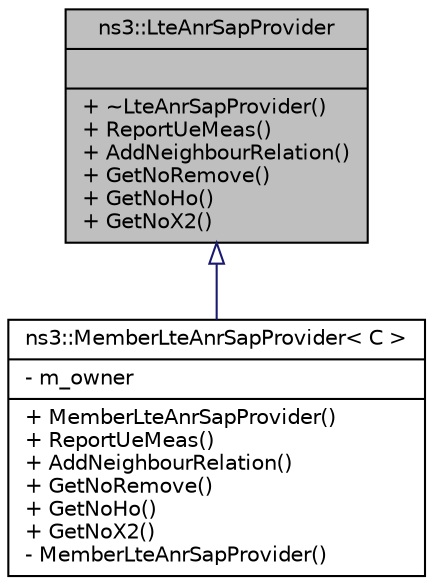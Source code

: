digraph "ns3::LteAnrSapProvider"
{
  edge [fontname="Helvetica",fontsize="10",labelfontname="Helvetica",labelfontsize="10"];
  node [fontname="Helvetica",fontsize="10",shape=record];
  Node1 [label="{ns3::LteAnrSapProvider\n||+ ~LteAnrSapProvider()\l+ ReportUeMeas()\l+ AddNeighbourRelation()\l+ GetNoRemove()\l+ GetNoHo()\l+ GetNoX2()\l}",height=0.2,width=0.4,color="black", fillcolor="grey75", style="filled", fontcolor="black"];
  Node1 -> Node2 [dir="back",color="midnightblue",fontsize="10",style="solid",arrowtail="onormal"];
  Node2 [label="{ns3::MemberLteAnrSapProvider\< C \>\n|- m_owner\l|+ MemberLteAnrSapProvider()\l+ ReportUeMeas()\l+ AddNeighbourRelation()\l+ GetNoRemove()\l+ GetNoHo()\l+ GetNoX2()\l- MemberLteAnrSapProvider()\l}",height=0.2,width=0.4,color="black", fillcolor="white", style="filled",URL="$d7/da1/classns3_1_1MemberLteAnrSapProvider.html",tooltip="Template for the implementation of the LteAnrSapProvider as a member of an owner class of type C to w..."];
}

